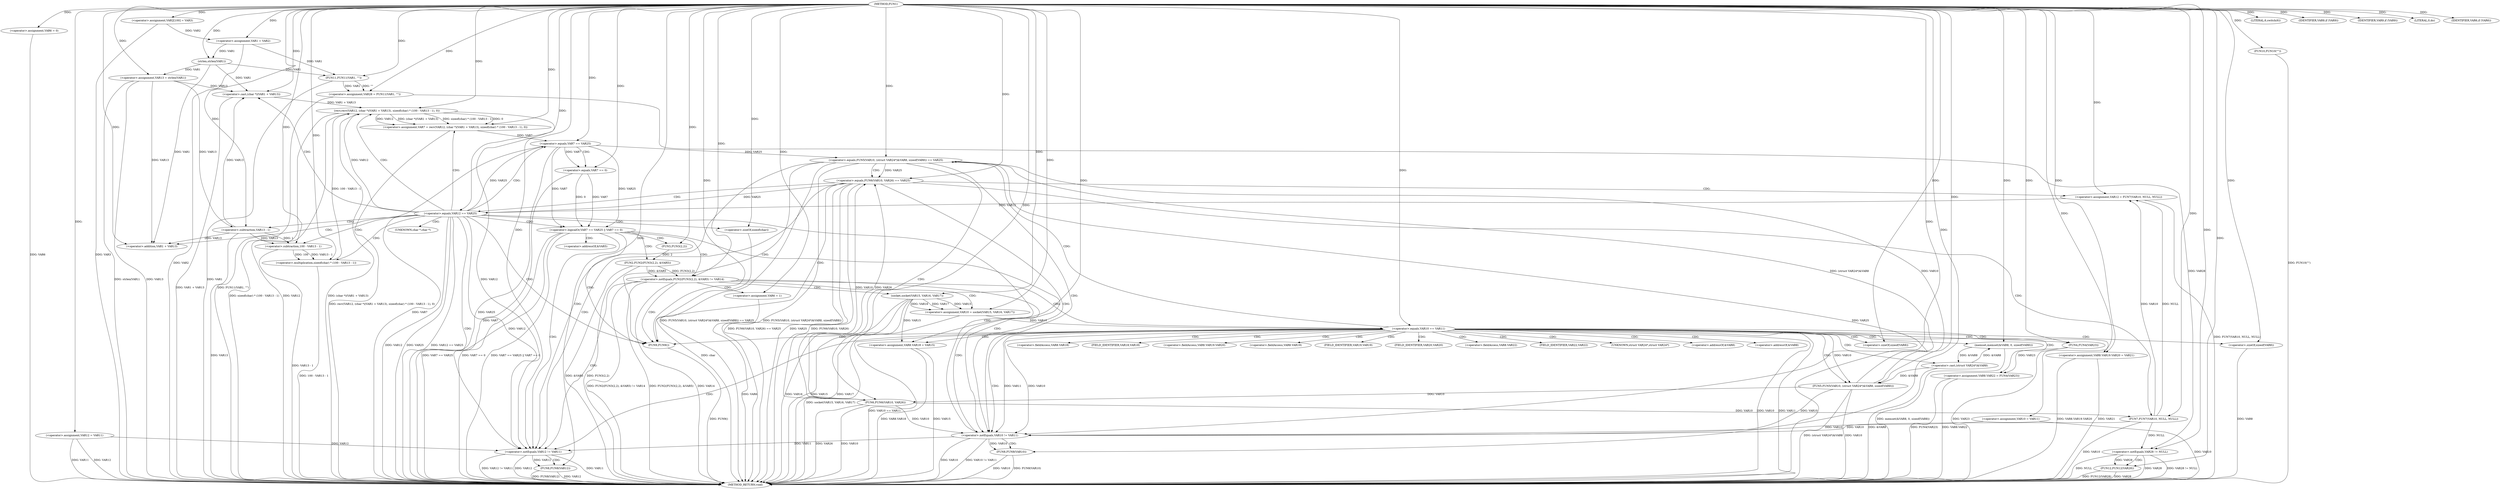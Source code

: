 digraph FUN1 {  
"1000100" [label = "(METHOD,FUN1)" ]
"1000293" [label = "(METHOD_RETURN,void)" ]
"1000104" [label = "(<operator>.assignment,VAR2[100] = VAR3)" ]
"1000107" [label = "(<operator>.assignment,VAR1 = VAR2)" ]
"1000111" [label = "(LITERAL,6,switch(6))" ]
"1000117" [label = "(<operator>.assignment,VAR6 = 0)" ]
"1000124" [label = "(<operator>.assignment,VAR10 = VAR11)" ]
"1000128" [label = "(<operator>.assignment,VAR12 = VAR11)" ]
"1000132" [label = "(<operator>.assignment,VAR13 = strlen(VAR1))" ]
"1000134" [label = "(strlen,strlen(VAR1))" ]
"1000139" [label = "(<operator>.notEquals,FUN2(FUN3(2,2), &VAR5) != VAR14)" ]
"1000140" [label = "(FUN2,FUN2(FUN3(2,2), &VAR5))" ]
"1000141" [label = "(FUN3,FUN3(2,2))" ]
"1000149" [label = "(<operator>.assignment,VAR6 = 1)" ]
"1000152" [label = "(<operator>.assignment,VAR10 = socket(VAR15, VAR16, VAR17))" ]
"1000154" [label = "(socket,socket(VAR15, VAR16, VAR17))" ]
"1000159" [label = "(<operator>.equals,VAR10 == VAR11)" ]
"1000164" [label = "(memset,memset(&VAR8, 0, sizeof(VAR8)))" ]
"1000168" [label = "(<operator>.sizeOf,sizeof(VAR8))" ]
"1000170" [label = "(<operator>.assignment,VAR8.VAR18 = VAR15)" ]
"1000175" [label = "(<operator>.assignment,VAR8.VAR19.VAR20 = VAR21)" ]
"1000182" [label = "(<operator>.assignment,VAR8.VAR22 = FUN4(VAR23))" ]
"1000186" [label = "(FUN4,FUN4(VAR23))" ]
"1000189" [label = "(<operator>.equals,FUN5(VAR10, (struct VAR24*)&VAR8, sizeof(VAR8)) == VAR25)" ]
"1000190" [label = "(FUN5,FUN5(VAR10, (struct VAR24*)&VAR8, sizeof(VAR8)))" ]
"1000192" [label = "(<operator>.cast,(struct VAR24*)&VAR8)" ]
"1000196" [label = "(<operator>.sizeOf,sizeof(VAR8))" ]
"1000202" [label = "(<operator>.equals,FUN6(VAR10, VAR26) == VAR25)" ]
"1000203" [label = "(FUN6,FUN6(VAR10, VAR26))" ]
"1000209" [label = "(<operator>.assignment,VAR12 = FUN7(VAR10, NULL, NULL))" ]
"1000211" [label = "(FUN7,FUN7(VAR10, NULL, NULL))" ]
"1000216" [label = "(<operator>.equals,VAR12 == VAR25)" ]
"1000221" [label = "(<operator>.assignment,VAR7 = recv(VAR12, (char *)(VAR1 + VAR13), sizeof(char) * (100 - VAR13 - 1), 0))" ]
"1000223" [label = "(recv,recv(VAR12, (char *)(VAR1 + VAR13), sizeof(char) * (100 - VAR13 - 1), 0))" ]
"1000225" [label = "(<operator>.cast,(char *)(VAR1 + VAR13))" ]
"1000227" [label = "(<operator>.addition,VAR1 + VAR13)" ]
"1000230" [label = "(<operator>.multiplication,sizeof(char) * (100 - VAR13 - 1))" ]
"1000231" [label = "(<operator>.sizeOf,sizeof(char))" ]
"1000233" [label = "(<operator>.subtraction,100 - VAR13 - 1)" ]
"1000235" [label = "(<operator>.subtraction,VAR13 - 1)" ]
"1000240" [label = "(<operator>.logicalOr,VAR7 == VAR25 || VAR7 == 0)" ]
"1000241" [label = "(<operator>.equals,VAR7 == VAR25)" ]
"1000244" [label = "(<operator>.equals,VAR7 == 0)" ]
"1000250" [label = "(IDENTIFIER,VAR9,if (VAR9))" ]
"1000253" [label = "(IDENTIFIER,VAR9,if (VAR9))" ]
"1000255" [label = "(LITERAL,0,do)" ]
"1000257" [label = "(<operator>.notEquals,VAR10 != VAR11)" ]
"1000261" [label = "(FUN8,FUN8(VAR10))" ]
"1000264" [label = "(<operator>.notEquals,VAR12 != VAR11)" ]
"1000268" [label = "(FUN8,FUN8(VAR12))" ]
"1000271" [label = "(IDENTIFIER,VAR6,if (VAR6))" ]
"1000273" [label = "(FUN9,FUN9())" ]
"1000276" [label = "(FUN10,FUN10(\"\"))" ]
"1000281" [label = "(<operator>.assignment,VAR28 = FUN11(VAR1, \"\"))" ]
"1000283" [label = "(FUN11,FUN11(VAR1, \"\"))" ]
"1000287" [label = "(<operator>.notEquals,VAR28 != NULL)" ]
"1000291" [label = "(FUN12,FUN12(VAR28))" ]
"1000144" [label = "(<operator>.addressOf,&VAR5)" ]
"1000165" [label = "(<operator>.addressOf,&VAR8)" ]
"1000171" [label = "(<operator>.fieldAccess,VAR8.VAR18)" ]
"1000173" [label = "(FIELD_IDENTIFIER,VAR18,VAR18)" ]
"1000176" [label = "(<operator>.fieldAccess,VAR8.VAR19.VAR20)" ]
"1000177" [label = "(<operator>.fieldAccess,VAR8.VAR19)" ]
"1000179" [label = "(FIELD_IDENTIFIER,VAR19,VAR19)" ]
"1000180" [label = "(FIELD_IDENTIFIER,VAR20,VAR20)" ]
"1000183" [label = "(<operator>.fieldAccess,VAR8.VAR22)" ]
"1000185" [label = "(FIELD_IDENTIFIER,VAR22,VAR22)" ]
"1000193" [label = "(UNKNOWN,struct VAR24*,struct VAR24*)" ]
"1000194" [label = "(<operator>.addressOf,&VAR8)" ]
"1000226" [label = "(UNKNOWN,char *,char *)" ]
  "1000175" -> "1000293"  [ label = "DDG: VAR21"] 
  "1000264" -> "1000293"  [ label = "DDG: VAR11"] 
  "1000159" -> "1000293"  [ label = "DDG: VAR10 == VAR11"] 
  "1000128" -> "1000293"  [ label = "DDG: VAR11"] 
  "1000164" -> "1000293"  [ label = "DDG: memset(&VAR8, 0, sizeof(VAR8))"] 
  "1000182" -> "1000293"  [ label = "DDG: FUN4(VAR23)"] 
  "1000291" -> "1000293"  [ label = "DDG: FUN12(VAR28)"] 
  "1000186" -> "1000293"  [ label = "DDG: VAR23"] 
  "1000223" -> "1000293"  [ label = "DDG: (char *)(VAR1 + VAR13)"] 
  "1000124" -> "1000293"  [ label = "DDG: VAR10"] 
  "1000192" -> "1000293"  [ label = "DDG: &VAR8"] 
  "1000225" -> "1000293"  [ label = "DDG: VAR1 + VAR13"] 
  "1000291" -> "1000293"  [ label = "DDG: VAR28"] 
  "1000221" -> "1000293"  [ label = "DDG: recv(VAR12, (char *)(VAR1 + VAR13), sizeof(char) * (100 - VAR13 - 1), 0)"] 
  "1000283" -> "1000293"  [ label = "DDG: VAR1"] 
  "1000235" -> "1000293"  [ label = "DDG: VAR13"] 
  "1000230" -> "1000293"  [ label = "DDG: 100 - VAR13 - 1"] 
  "1000233" -> "1000293"  [ label = "DDG: VAR13 - 1"] 
  "1000189" -> "1000293"  [ label = "DDG: FUN5(VAR10, (struct VAR24*)&VAR8, sizeof(VAR8))"] 
  "1000216" -> "1000293"  [ label = "DDG: VAR12 == VAR25"] 
  "1000154" -> "1000293"  [ label = "DDG: VAR17"] 
  "1000287" -> "1000293"  [ label = "DDG: VAR28 != NULL"] 
  "1000240" -> "1000293"  [ label = "DDG: VAR7 == VAR25 || VAR7 == 0"] 
  "1000216" -> "1000293"  [ label = "DDG: VAR12"] 
  "1000159" -> "1000293"  [ label = "DDG: VAR10"] 
  "1000189" -> "1000293"  [ label = "DDG: FUN5(VAR10, (struct VAR24*)&VAR8, sizeof(VAR8)) == VAR25"] 
  "1000202" -> "1000293"  [ label = "DDG: VAR25"] 
  "1000140" -> "1000293"  [ label = "DDG: FUN3(2,2)"] 
  "1000139" -> "1000293"  [ label = "DDG: FUN2(FUN3(2,2), &VAR5) != VAR14"] 
  "1000268" -> "1000293"  [ label = "DDG: VAR12"] 
  "1000139" -> "1000293"  [ label = "DDG: FUN2(FUN3(2,2), &VAR5)"] 
  "1000264" -> "1000293"  [ label = "DDG: VAR12"] 
  "1000268" -> "1000293"  [ label = "DDG: FUN8(VAR12)"] 
  "1000128" -> "1000293"  [ label = "DDG: VAR12"] 
  "1000154" -> "1000293"  [ label = "DDG: VAR15"] 
  "1000140" -> "1000293"  [ label = "DDG: &VAR5"] 
  "1000287" -> "1000293"  [ label = "DDG: NULL"] 
  "1000132" -> "1000293"  [ label = "DDG: strlen(VAR1)"] 
  "1000190" -> "1000293"  [ label = "DDG: VAR10"] 
  "1000264" -> "1000293"  [ label = "DDG: VAR12 != VAR11"] 
  "1000216" -> "1000293"  [ label = "DDG: VAR25"] 
  "1000202" -> "1000293"  [ label = "DDG: FUN6(VAR10, VAR26)"] 
  "1000257" -> "1000293"  [ label = "DDG: VAR10"] 
  "1000175" -> "1000293"  [ label = "DDG: VAR8.VAR19.VAR20"] 
  "1000117" -> "1000293"  [ label = "DDG: VAR6"] 
  "1000276" -> "1000293"  [ label = "DDG: FUN10(\"\")"] 
  "1000132" -> "1000293"  [ label = "DDG: VAR13"] 
  "1000211" -> "1000293"  [ label = "DDG: VAR10"] 
  "1000261" -> "1000293"  [ label = "DDG: VAR10"] 
  "1000152" -> "1000293"  [ label = "DDG: socket(VAR15, VAR16, VAR17)"] 
  "1000196" -> "1000293"  [ label = "DDG: VAR8"] 
  "1000273" -> "1000293"  [ label = "DDG: FUN9()"] 
  "1000231" -> "1000293"  [ label = "DDG: char"] 
  "1000209" -> "1000293"  [ label = "DDG: FUN7(VAR10, NULL, NULL)"] 
  "1000223" -> "1000293"  [ label = "DDG: sizeof(char) * (100 - VAR13 - 1)"] 
  "1000241" -> "1000293"  [ label = "DDG: VAR7"] 
  "1000287" -> "1000293"  [ label = "DDG: VAR28"] 
  "1000170" -> "1000293"  [ label = "DDG: VAR8.VAR18"] 
  "1000240" -> "1000293"  [ label = "DDG: VAR7 == 0"] 
  "1000149" -> "1000293"  [ label = "DDG: VAR6"] 
  "1000257" -> "1000293"  [ label = "DDG: VAR10 != VAR11"] 
  "1000261" -> "1000293"  [ label = "DDG: FUN8(VAR10)"] 
  "1000154" -> "1000293"  [ label = "DDG: VAR16"] 
  "1000203" -> "1000293"  [ label = "DDG: VAR26"] 
  "1000244" -> "1000293"  [ label = "DDG: VAR7"] 
  "1000281" -> "1000293"  [ label = "DDG: FUN11(VAR1, \"\")"] 
  "1000139" -> "1000293"  [ label = "DDG: VAR14"] 
  "1000240" -> "1000293"  [ label = "DDG: VAR7 == VAR25"] 
  "1000159" -> "1000293"  [ label = "DDG: VAR11"] 
  "1000182" -> "1000293"  [ label = "DDG: VAR8.VAR22"] 
  "1000190" -> "1000293"  [ label = "DDG: (struct VAR24*)&VAR8"] 
  "1000170" -> "1000293"  [ label = "DDG: VAR15"] 
  "1000241" -> "1000293"  [ label = "DDG: VAR25"] 
  "1000104" -> "1000293"  [ label = "DDG: VAR3"] 
  "1000107" -> "1000293"  [ label = "DDG: VAR2"] 
  "1000223" -> "1000293"  [ label = "DDG: VAR12"] 
  "1000202" -> "1000293"  [ label = "DDG: FUN6(VAR10, VAR26) == VAR25"] 
  "1000203" -> "1000293"  [ label = "DDG: VAR10"] 
  "1000189" -> "1000293"  [ label = "DDG: VAR25"] 
  "1000100" -> "1000104"  [ label = "DDG: "] 
  "1000104" -> "1000107"  [ label = "DDG: VAR2"] 
  "1000100" -> "1000107"  [ label = "DDG: "] 
  "1000100" -> "1000111"  [ label = "DDG: "] 
  "1000100" -> "1000117"  [ label = "DDG: "] 
  "1000100" -> "1000124"  [ label = "DDG: "] 
  "1000100" -> "1000128"  [ label = "DDG: "] 
  "1000134" -> "1000132"  [ label = "DDG: VAR1"] 
  "1000100" -> "1000132"  [ label = "DDG: "] 
  "1000107" -> "1000134"  [ label = "DDG: VAR1"] 
  "1000100" -> "1000134"  [ label = "DDG: "] 
  "1000140" -> "1000139"  [ label = "DDG: FUN3(2,2)"] 
  "1000140" -> "1000139"  [ label = "DDG: &VAR5"] 
  "1000141" -> "1000140"  [ label = "DDG: 2"] 
  "1000100" -> "1000141"  [ label = "DDG: "] 
  "1000100" -> "1000139"  [ label = "DDG: "] 
  "1000100" -> "1000149"  [ label = "DDG: "] 
  "1000154" -> "1000152"  [ label = "DDG: VAR15"] 
  "1000154" -> "1000152"  [ label = "DDG: VAR16"] 
  "1000154" -> "1000152"  [ label = "DDG: VAR17"] 
  "1000100" -> "1000152"  [ label = "DDG: "] 
  "1000100" -> "1000154"  [ label = "DDG: "] 
  "1000152" -> "1000159"  [ label = "DDG: VAR10"] 
  "1000100" -> "1000159"  [ label = "DDG: "] 
  "1000192" -> "1000164"  [ label = "DDG: &VAR8"] 
  "1000100" -> "1000164"  [ label = "DDG: "] 
  "1000100" -> "1000168"  [ label = "DDG: "] 
  "1000154" -> "1000170"  [ label = "DDG: VAR15"] 
  "1000100" -> "1000170"  [ label = "DDG: "] 
  "1000100" -> "1000175"  [ label = "DDG: "] 
  "1000186" -> "1000182"  [ label = "DDG: VAR23"] 
  "1000100" -> "1000186"  [ label = "DDG: "] 
  "1000190" -> "1000189"  [ label = "DDG: VAR10"] 
  "1000190" -> "1000189"  [ label = "DDG: (struct VAR24*)&VAR8"] 
  "1000159" -> "1000190"  [ label = "DDG: VAR10"] 
  "1000100" -> "1000190"  [ label = "DDG: "] 
  "1000192" -> "1000190"  [ label = "DDG: &VAR8"] 
  "1000164" -> "1000192"  [ label = "DDG: &VAR8"] 
  "1000100" -> "1000196"  [ label = "DDG: "] 
  "1000241" -> "1000189"  [ label = "DDG: VAR25"] 
  "1000100" -> "1000189"  [ label = "DDG: "] 
  "1000203" -> "1000202"  [ label = "DDG: VAR10"] 
  "1000203" -> "1000202"  [ label = "DDG: VAR26"] 
  "1000190" -> "1000203"  [ label = "DDG: VAR10"] 
  "1000100" -> "1000203"  [ label = "DDG: "] 
  "1000189" -> "1000202"  [ label = "DDG: VAR25"] 
  "1000100" -> "1000202"  [ label = "DDG: "] 
  "1000211" -> "1000209"  [ label = "DDG: VAR10"] 
  "1000211" -> "1000209"  [ label = "DDG: NULL"] 
  "1000100" -> "1000209"  [ label = "DDG: "] 
  "1000203" -> "1000211"  [ label = "DDG: VAR10"] 
  "1000100" -> "1000211"  [ label = "DDG: "] 
  "1000209" -> "1000216"  [ label = "DDG: VAR12"] 
  "1000100" -> "1000216"  [ label = "DDG: "] 
  "1000202" -> "1000216"  [ label = "DDG: VAR25"] 
  "1000223" -> "1000221"  [ label = "DDG: VAR12"] 
  "1000223" -> "1000221"  [ label = "DDG: (char *)(VAR1 + VAR13)"] 
  "1000223" -> "1000221"  [ label = "DDG: sizeof(char) * (100 - VAR13 - 1)"] 
  "1000223" -> "1000221"  [ label = "DDG: 0"] 
  "1000100" -> "1000221"  [ label = "DDG: "] 
  "1000216" -> "1000223"  [ label = "DDG: VAR12"] 
  "1000100" -> "1000223"  [ label = "DDG: "] 
  "1000225" -> "1000223"  [ label = "DDG: VAR1 + VAR13"] 
  "1000134" -> "1000225"  [ label = "DDG: VAR1"] 
  "1000100" -> "1000225"  [ label = "DDG: "] 
  "1000235" -> "1000225"  [ label = "DDG: VAR13"] 
  "1000132" -> "1000225"  [ label = "DDG: VAR13"] 
  "1000134" -> "1000227"  [ label = "DDG: VAR1"] 
  "1000100" -> "1000227"  [ label = "DDG: "] 
  "1000235" -> "1000227"  [ label = "DDG: VAR13"] 
  "1000132" -> "1000227"  [ label = "DDG: VAR13"] 
  "1000230" -> "1000223"  [ label = "DDG: 100 - VAR13 - 1"] 
  "1000100" -> "1000230"  [ label = "DDG: "] 
  "1000100" -> "1000231"  [ label = "DDG: "] 
  "1000233" -> "1000230"  [ label = "DDG: 100"] 
  "1000233" -> "1000230"  [ label = "DDG: VAR13 - 1"] 
  "1000100" -> "1000233"  [ label = "DDG: "] 
  "1000235" -> "1000233"  [ label = "DDG: VAR13"] 
  "1000235" -> "1000233"  [ label = "DDG: 1"] 
  "1000100" -> "1000235"  [ label = "DDG: "] 
  "1000132" -> "1000235"  [ label = "DDG: VAR13"] 
  "1000241" -> "1000240"  [ label = "DDG: VAR7"] 
  "1000241" -> "1000240"  [ label = "DDG: VAR25"] 
  "1000221" -> "1000241"  [ label = "DDG: VAR7"] 
  "1000100" -> "1000241"  [ label = "DDG: "] 
  "1000216" -> "1000241"  [ label = "DDG: VAR25"] 
  "1000244" -> "1000240"  [ label = "DDG: VAR7"] 
  "1000244" -> "1000240"  [ label = "DDG: 0"] 
  "1000241" -> "1000244"  [ label = "DDG: VAR7"] 
  "1000100" -> "1000244"  [ label = "DDG: "] 
  "1000100" -> "1000250"  [ label = "DDG: "] 
  "1000100" -> "1000253"  [ label = "DDG: "] 
  "1000100" -> "1000255"  [ label = "DDG: "] 
  "1000124" -> "1000257"  [ label = "DDG: VAR10"] 
  "1000159" -> "1000257"  [ label = "DDG: VAR10"] 
  "1000190" -> "1000257"  [ label = "DDG: VAR10"] 
  "1000211" -> "1000257"  [ label = "DDG: VAR10"] 
  "1000203" -> "1000257"  [ label = "DDG: VAR10"] 
  "1000100" -> "1000257"  [ label = "DDG: "] 
  "1000159" -> "1000257"  [ label = "DDG: VAR11"] 
  "1000257" -> "1000261"  [ label = "DDG: VAR10"] 
  "1000100" -> "1000261"  [ label = "DDG: "] 
  "1000216" -> "1000264"  [ label = "DDG: VAR12"] 
  "1000128" -> "1000264"  [ label = "DDG: VAR12"] 
  "1000223" -> "1000264"  [ label = "DDG: VAR12"] 
  "1000100" -> "1000264"  [ label = "DDG: "] 
  "1000257" -> "1000264"  [ label = "DDG: VAR11"] 
  "1000264" -> "1000268"  [ label = "DDG: VAR12"] 
  "1000100" -> "1000268"  [ label = "DDG: "] 
  "1000100" -> "1000271"  [ label = "DDG: "] 
  "1000100" -> "1000273"  [ label = "DDG: "] 
  "1000100" -> "1000276"  [ label = "DDG: "] 
  "1000283" -> "1000281"  [ label = "DDG: VAR1"] 
  "1000283" -> "1000281"  [ label = "DDG: \"\""] 
  "1000100" -> "1000281"  [ label = "DDG: "] 
  "1000107" -> "1000283"  [ label = "DDG: VAR1"] 
  "1000134" -> "1000283"  [ label = "DDG: VAR1"] 
  "1000100" -> "1000283"  [ label = "DDG: "] 
  "1000281" -> "1000287"  [ label = "DDG: VAR28"] 
  "1000100" -> "1000287"  [ label = "DDG: "] 
  "1000211" -> "1000287"  [ label = "DDG: NULL"] 
  "1000287" -> "1000291"  [ label = "DDG: VAR28"] 
  "1000100" -> "1000291"  [ label = "DDG: "] 
  "1000139" -> "1000149"  [ label = "CDG: "] 
  "1000139" -> "1000154"  [ label = "CDG: "] 
  "1000139" -> "1000152"  [ label = "CDG: "] 
  "1000139" -> "1000159"  [ label = "CDG: "] 
  "1000139" -> "1000257"  [ label = "CDG: "] 
  "1000139" -> "1000264"  [ label = "CDG: "] 
  "1000139" -> "1000273"  [ label = "CDG: "] 
  "1000159" -> "1000164"  [ label = "CDG: "] 
  "1000159" -> "1000182"  [ label = "CDG: "] 
  "1000159" -> "1000180"  [ label = "CDG: "] 
  "1000159" -> "1000183"  [ label = "CDG: "] 
  "1000159" -> "1000165"  [ label = "CDG: "] 
  "1000159" -> "1000190"  [ label = "CDG: "] 
  "1000159" -> "1000175"  [ label = "CDG: "] 
  "1000159" -> "1000179"  [ label = "CDG: "] 
  "1000159" -> "1000194"  [ label = "CDG: "] 
  "1000159" -> "1000192"  [ label = "CDG: "] 
  "1000159" -> "1000176"  [ label = "CDG: "] 
  "1000159" -> "1000185"  [ label = "CDG: "] 
  "1000159" -> "1000186"  [ label = "CDG: "] 
  "1000159" -> "1000189"  [ label = "CDG: "] 
  "1000159" -> "1000196"  [ label = "CDG: "] 
  "1000159" -> "1000168"  [ label = "CDG: "] 
  "1000159" -> "1000173"  [ label = "CDG: "] 
  "1000159" -> "1000170"  [ label = "CDG: "] 
  "1000159" -> "1000171"  [ label = "CDG: "] 
  "1000159" -> "1000193"  [ label = "CDG: "] 
  "1000159" -> "1000177"  [ label = "CDG: "] 
  "1000159" -> "1000257"  [ label = "CDG: "] 
  "1000159" -> "1000264"  [ label = "CDG: "] 
  "1000159" -> "1000273"  [ label = "CDG: "] 
  "1000189" -> "1000203"  [ label = "CDG: "] 
  "1000189" -> "1000202"  [ label = "CDG: "] 
  "1000189" -> "1000257"  [ label = "CDG: "] 
  "1000189" -> "1000264"  [ label = "CDG: "] 
  "1000189" -> "1000273"  [ label = "CDG: "] 
  "1000202" -> "1000211"  [ label = "CDG: "] 
  "1000202" -> "1000216"  [ label = "CDG: "] 
  "1000202" -> "1000209"  [ label = "CDG: "] 
  "1000202" -> "1000257"  [ label = "CDG: "] 
  "1000202" -> "1000264"  [ label = "CDG: "] 
  "1000202" -> "1000273"  [ label = "CDG: "] 
  "1000216" -> "1000221"  [ label = "CDG: "] 
  "1000216" -> "1000233"  [ label = "CDG: "] 
  "1000216" -> "1000227"  [ label = "CDG: "] 
  "1000216" -> "1000235"  [ label = "CDG: "] 
  "1000216" -> "1000240"  [ label = "CDG: "] 
  "1000216" -> "1000226"  [ label = "CDG: "] 
  "1000216" -> "1000230"  [ label = "CDG: "] 
  "1000216" -> "1000225"  [ label = "CDG: "] 
  "1000216" -> "1000231"  [ label = "CDG: "] 
  "1000216" -> "1000241"  [ label = "CDG: "] 
  "1000216" -> "1000223"  [ label = "CDG: "] 
  "1000216" -> "1000257"  [ label = "CDG: "] 
  "1000216" -> "1000264"  [ label = "CDG: "] 
  "1000216" -> "1000273"  [ label = "CDG: "] 
  "1000240" -> "1000141"  [ label = "CDG: "] 
  "1000240" -> "1000139"  [ label = "CDG: "] 
  "1000240" -> "1000144"  [ label = "CDG: "] 
  "1000240" -> "1000257"  [ label = "CDG: "] 
  "1000240" -> "1000264"  [ label = "CDG: "] 
  "1000240" -> "1000140"  [ label = "CDG: "] 
  "1000240" -> "1000273"  [ label = "CDG: "] 
  "1000241" -> "1000244"  [ label = "CDG: "] 
  "1000257" -> "1000261"  [ label = "CDG: "] 
  "1000264" -> "1000268"  [ label = "CDG: "] 
  "1000287" -> "1000291"  [ label = "CDG: "] 
}
